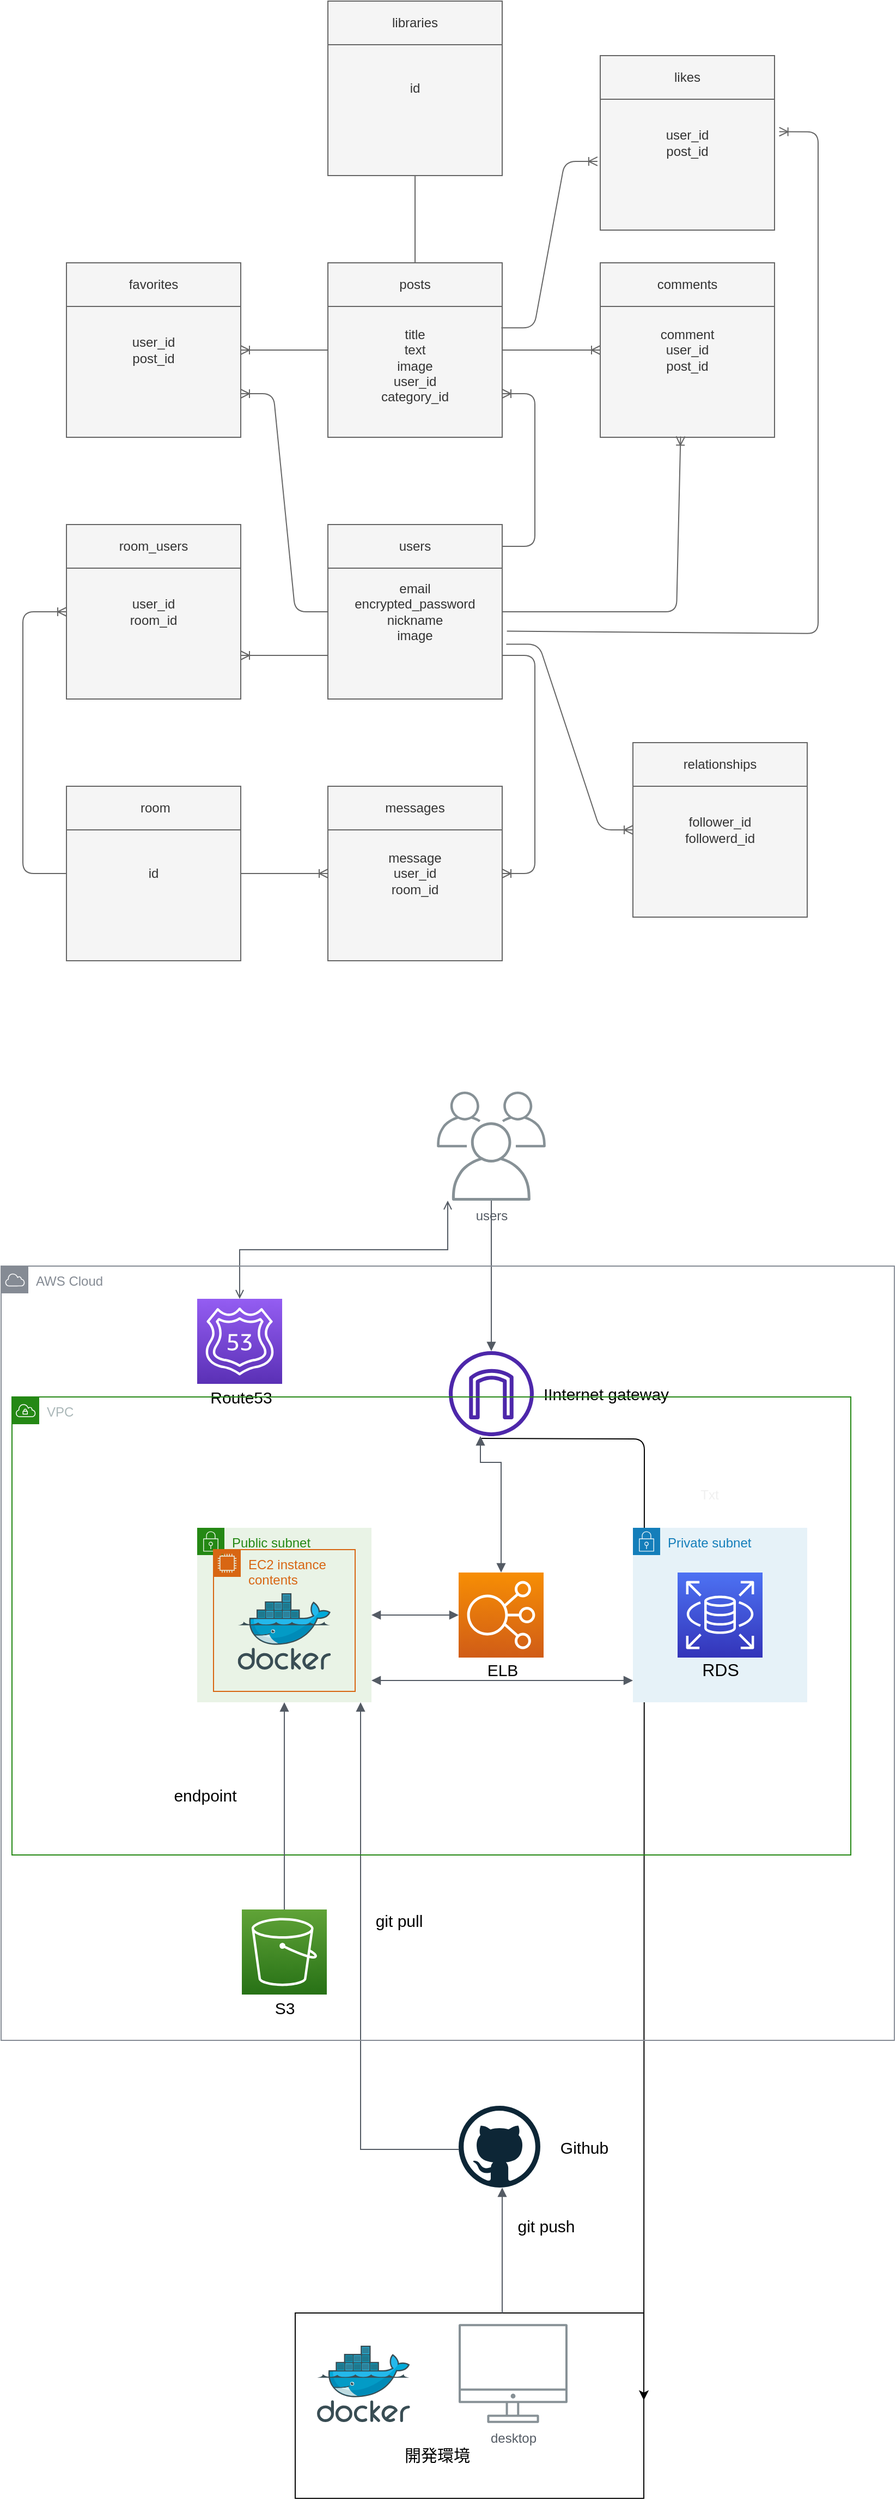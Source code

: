 <mxfile>
    <diagram id="81oZv1W7CahFQyVteMrS" name="ページ1">
        <mxGraphModel dx="1369" dy="1957" grid="1" gridSize="10" guides="1" tooltips="1" connect="1" arrows="1" fold="1" page="1" pageScale="1" pageWidth="827" pageHeight="1169" background="#FFFFFF" math="0" shadow="0">
            <root>
                <mxCell id="0"/>
                <mxCell id="1" parent="0"/>
                <mxCell id="27" value="&lt;span style=&quot;color: rgba(0, 0, 0, 0); font-family: monospace; font-size: 0px; text-align: start;&quot;&gt;%3CmxGraphModel%3E%3Croot%3E%3CmxCell%20id%3D%220%22%2F%3E%3CmxCell%20id%3D%221%22%20parent%3D%220%22%2F%3E%3CmxCell%20id%3D%222%22%20value%3D%22users%26lt%3Bbr%26gt%3B%26lt%3Bbr%26gt%3Bnickname%26lt%3Bbr%26gt%3Bemail%26lt%3Bbr%26gt%3Bencrypted_password%22%20style%3D%22whiteSpace%3Dwrap%3Bhtml%3D1%3Balign%3Dcenter%3B%22%20vertex%3D%221%22%20parent%3D%221%22%3E%3CmxGeometry%20x%3D%22280%22%20y%3D%2240%22%20width%3D%22156%22%20height%3D%22160%22%20as%3D%22geometry%22%2F%3E%3C%2FmxCell%3E%3C%2Froot%3E%3C%2FmxGraphModel%3E&lt;/span&gt;" style="text;html=1;align=center;verticalAlign=middle;resizable=0;points=[];autosize=1;strokeColor=none;fillColor=none;" parent="1" vertex="1">
                    <mxGeometry x="130" y="55" width="20" height="30" as="geometry"/>
                </mxCell>
                <mxCell id="144" value="id" style="whiteSpace=wrap;html=1;aspect=fixed;fillColor=#f5f5f5;fontColor=#333333;strokeColor=#666666;" parent="1" vertex="1">
                    <mxGeometry x="360" y="-1160" width="160" height="160" as="geometry"/>
                </mxCell>
                <mxCell id="145" value="user_id&lt;br&gt;post_id" style="whiteSpace=wrap;html=1;aspect=fixed;fillColor=#f5f5f5;fontColor=#333333;strokeColor=#666666;" parent="1" vertex="1">
                    <mxGeometry x="610" y="-1110" width="160" height="160" as="geometry"/>
                </mxCell>
                <mxCell id="146" value="follower_id&lt;br&gt;followerd_id" style="whiteSpace=wrap;html=1;aspect=fixed;fillColor=#f5f5f5;fontColor=#333333;strokeColor=#666666;" parent="1" vertex="1">
                    <mxGeometry x="640" y="-480" width="160" height="160" as="geometry"/>
                </mxCell>
                <mxCell id="147" value="email&lt;br&gt;encrypted_password&lt;br&gt;nickname&lt;br&gt;image" style="whiteSpace=wrap;html=1;aspect=fixed;fillColor=#f5f5f5;fontColor=#333333;strokeColor=#666666;" parent="1" vertex="1">
                    <mxGeometry x="360" y="-680" width="160" height="160" as="geometry"/>
                </mxCell>
                <mxCell id="148" value="message&lt;br&gt;user_id&lt;br&gt;room_id" style="whiteSpace=wrap;html=1;aspect=fixed;fillColor=#f5f5f5;fontColor=#333333;strokeColor=#666666;" parent="1" vertex="1">
                    <mxGeometry x="360" y="-440" width="160" height="160" as="geometry"/>
                </mxCell>
                <mxCell id="149" value="comment&lt;br&gt;user_id&lt;br&gt;post_id" style="whiteSpace=wrap;html=1;aspect=fixed;fillColor=#f5f5f5;fontColor=#333333;strokeColor=#666666;" parent="1" vertex="1">
                    <mxGeometry x="610" y="-920" width="160" height="160" as="geometry"/>
                </mxCell>
                <mxCell id="150" value="&lt;br&gt;&lt;br&gt;title&lt;br&gt;text&lt;br&gt;image&lt;br&gt;user_id&lt;br&gt;category_id" style="whiteSpace=wrap;html=1;aspect=fixed;fillColor=#f5f5f5;fontColor=#333333;strokeColor=#666666;" parent="1" vertex="1">
                    <mxGeometry x="360" y="-920" width="160" height="160" as="geometry"/>
                </mxCell>
                <mxCell id="151" value="user_id&lt;br&gt;room_id" style="whiteSpace=wrap;html=1;aspect=fixed;fillColor=#f5f5f5;fontColor=#333333;strokeColor=#666666;" parent="1" vertex="1">
                    <mxGeometry x="120" y="-680" width="160" height="160" as="geometry"/>
                </mxCell>
                <mxCell id="152" value="user_id&lt;br&gt;post_id" style="whiteSpace=wrap;html=1;aspect=fixed;fillColor=#f5f5f5;fontColor=#333333;strokeColor=#666666;" parent="1" vertex="1">
                    <mxGeometry x="120" y="-920" width="160" height="160" as="geometry"/>
                </mxCell>
                <mxCell id="153" value="libraries" style="rounded=0;whiteSpace=wrap;html=1;fillColor=#f5f5f5;fontColor=#333333;strokeColor=#666666;" parent="1" vertex="1">
                    <mxGeometry x="360" y="-1160" width="160" height="40" as="geometry"/>
                </mxCell>
                <mxCell id="154" value="posts" style="rounded=0;whiteSpace=wrap;html=1;fillColor=#f5f5f5;fontColor=#333333;strokeColor=#666666;" parent="1" vertex="1">
                    <mxGeometry x="360" y="-920" width="160" height="40" as="geometry"/>
                </mxCell>
                <mxCell id="155" value="users" style="rounded=0;whiteSpace=wrap;html=1;fillColor=#f5f5f5;fontColor=#333333;strokeColor=#666666;" parent="1" vertex="1">
                    <mxGeometry x="360" y="-680" width="160" height="40" as="geometry"/>
                </mxCell>
                <mxCell id="158" value="comments" style="rounded=0;whiteSpace=wrap;html=1;fillColor=#f5f5f5;fontColor=#333333;strokeColor=#666666;" parent="1" vertex="1">
                    <mxGeometry x="610" y="-920" width="160" height="40" as="geometry"/>
                </mxCell>
                <mxCell id="159" value="messages" style="rounded=0;whiteSpace=wrap;html=1;fillColor=#f5f5f5;fontColor=#333333;strokeColor=#666666;" parent="1" vertex="1">
                    <mxGeometry x="360" y="-440" width="160" height="40" as="geometry"/>
                </mxCell>
                <mxCell id="161" value="favorites" style="rounded=0;whiteSpace=wrap;html=1;fillColor=#f5f5f5;fontColor=#333333;strokeColor=#666666;" parent="1" vertex="1">
                    <mxGeometry x="120" y="-920" width="160" height="40" as="geometry"/>
                </mxCell>
                <mxCell id="162" value="relationships" style="rounded=0;whiteSpace=wrap;html=1;fillColor=#f5f5f5;fontColor=#333333;strokeColor=#666666;" parent="1" vertex="1">
                    <mxGeometry x="640" y="-480" width="160" height="40" as="geometry"/>
                </mxCell>
                <mxCell id="163" value="room_users" style="rounded=0;whiteSpace=wrap;html=1;fillColor=#f5f5f5;fontColor=#333333;strokeColor=#666666;" parent="1" vertex="1">
                    <mxGeometry x="120" y="-680" width="160" height="40" as="geometry"/>
                </mxCell>
                <mxCell id="164" value="id" style="whiteSpace=wrap;html=1;aspect=fixed;fillColor=#f5f5f5;fontColor=#333333;strokeColor=#666666;" parent="1" vertex="1">
                    <mxGeometry x="120" y="-440" width="160" height="160" as="geometry"/>
                </mxCell>
                <mxCell id="165" value="&amp;nbsp;room" style="rounded=0;whiteSpace=wrap;html=1;fillColor=#f5f5f5;fontColor=#333333;strokeColor=#666666;" parent="1" vertex="1">
                    <mxGeometry x="120" y="-440" width="160" height="40" as="geometry"/>
                </mxCell>
                <mxCell id="160" value="likes" style="rounded=0;whiteSpace=wrap;html=1;fillColor=#f5f5f5;fontColor=#333333;strokeColor=#666666;" parent="1" vertex="1">
                    <mxGeometry x="610" y="-1110" width="160" height="40" as="geometry"/>
                </mxCell>
                <mxCell id="189" value="" style="endArrow=none;html=1;rounded=0;exitX=0.5;exitY=1;exitDx=0;exitDy=0;fillColor=#f5f5f5;strokeColor=#666666;" parent="1" source="144" target="154" edge="1">
                    <mxGeometry relative="1" as="geometry">
                        <mxPoint x="80" y="-960" as="sourcePoint"/>
                        <mxPoint x="112" y="-930" as="targetPoint"/>
                        <Array as="points"/>
                    </mxGeometry>
                </mxCell>
                <mxCell id="192" value="" style="edgeStyle=entityRelationEdgeStyle;fontSize=12;html=1;endArrow=ERoneToMany;fillColor=#f5f5f5;strokeColor=#666666;" parent="1" edge="1">
                    <mxGeometry width="100" height="100" relative="1" as="geometry">
                        <mxPoint x="520" y="-840" as="sourcePoint"/>
                        <mxPoint x="610" y="-840" as="targetPoint"/>
                    </mxGeometry>
                </mxCell>
                <mxCell id="194" value="" style="edgeStyle=entityRelationEdgeStyle;fontSize=12;html=1;endArrow=ERoneToMany;exitX=0.995;exitY=0.373;exitDx=0;exitDy=0;exitPerimeter=0;entryX=-0.016;entryY=0.606;entryDx=0;entryDy=0;entryPerimeter=0;fillColor=#f5f5f5;strokeColor=#666666;" parent="1" source="150" target="145" edge="1">
                    <mxGeometry width="100" height="100" relative="1" as="geometry">
                        <mxPoint x="521" y="-828" as="sourcePoint"/>
                        <mxPoint x="610" y="-1090" as="targetPoint"/>
                    </mxGeometry>
                </mxCell>
                <mxCell id="197" value="" style="edgeStyle=entityRelationEdgeStyle;fontSize=12;html=1;endArrow=ERoneToMany;fillColor=#f5f5f5;strokeColor=#666666;" parent="1" source="150" target="152" edge="1">
                    <mxGeometry width="100" height="100" relative="1" as="geometry">
                        <mxPoint x="40" y="-851" as="sourcePoint"/>
                        <mxPoint x="140" y="-920" as="targetPoint"/>
                    </mxGeometry>
                </mxCell>
                <mxCell id="205" value="" style="edgeStyle=entityRelationEdgeStyle;fontSize=12;html=1;endArrow=ERoneToMany;entryX=1;entryY=0.75;entryDx=0;entryDy=0;exitX=0;exitY=0.5;exitDx=0;exitDy=0;fillColor=#f5f5f5;strokeColor=#666666;" parent="1" source="147" target="152" edge="1">
                    <mxGeometry width="100" height="100" relative="1" as="geometry">
                        <mxPoint x="280" y="-538.56" as="sourcePoint"/>
                        <mxPoint x="300" y="-670" as="targetPoint"/>
                    </mxGeometry>
                </mxCell>
                <mxCell id="206" value="" style="edgeStyle=entityRelationEdgeStyle;fontSize=12;html=1;endArrow=ERoneToMany;entryX=1;entryY=0.75;entryDx=0;entryDy=0;exitX=0;exitY=0.75;exitDx=0;exitDy=0;fillColor=#f5f5f5;strokeColor=#666666;" parent="1" source="147" target="151" edge="1">
                    <mxGeometry width="100" height="100" relative="1" as="geometry">
                        <mxPoint x="360" y="-560" as="sourcePoint"/>
                        <mxPoint x="460" y="-660" as="targetPoint"/>
                    </mxGeometry>
                </mxCell>
                <mxCell id="209" value="" style="edgeStyle=entityRelationEdgeStyle;fontSize=12;html=1;endArrow=ERoneToMany;exitX=1;exitY=0.5;exitDx=0;exitDy=0;entryX=1;entryY=0.75;entryDx=0;entryDy=0;fillColor=#f5f5f5;strokeColor=#666666;" parent="1" source="155" target="150" edge="1">
                    <mxGeometry width="100" height="100" relative="1" as="geometry">
                        <mxPoint x="390" y="-700" as="sourcePoint"/>
                        <mxPoint x="490" y="-800" as="targetPoint"/>
                    </mxGeometry>
                </mxCell>
                <mxCell id="214" value="" style="edgeStyle=entityRelationEdgeStyle;fontSize=12;html=1;endArrow=ERoneToMany;entryX=0;entryY=0.5;entryDx=0;entryDy=0;fillColor=#f5f5f5;strokeColor=#666666;" parent="1" target="148" edge="1">
                    <mxGeometry width="100" height="100" relative="1" as="geometry">
                        <mxPoint x="280" y="-360" as="sourcePoint"/>
                        <mxPoint x="380" y="-460" as="targetPoint"/>
                    </mxGeometry>
                </mxCell>
                <mxCell id="215" value="" style="edgeStyle=entityRelationEdgeStyle;fontSize=12;html=1;endArrow=ERoneToMany;entryX=1;entryY=0.5;entryDx=0;entryDy=0;exitX=1;exitY=0.75;exitDx=0;exitDy=0;fillColor=#f5f5f5;strokeColor=#666666;" parent="1" source="147" target="148" edge="1">
                    <mxGeometry width="100" height="100" relative="1" as="geometry">
                        <mxPoint x="440" y="-520" as="sourcePoint"/>
                        <mxPoint x="520" y="-520" as="targetPoint"/>
                    </mxGeometry>
                </mxCell>
                <mxCell id="221" value="" style="fontSize=12;html=1;endArrow=ERoneToMany;exitX=0;exitY=0.5;exitDx=0;exitDy=0;entryX=0;entryY=0.5;entryDx=0;entryDy=0;fillColor=#f5f5f5;strokeColor=#666666;" parent="1" source="164" target="151" edge="1">
                    <mxGeometry width="100" height="100" relative="1" as="geometry">
                        <mxPoint x="200" y="-470" as="sourcePoint"/>
                        <mxPoint x="110" y="-566" as="targetPoint"/>
                        <Array as="points">
                            <mxPoint x="80" y="-360"/>
                            <mxPoint x="80" y="-480"/>
                            <mxPoint x="80" y="-600"/>
                        </Array>
                    </mxGeometry>
                </mxCell>
                <mxCell id="223" value="" style="fontSize=12;html=1;endArrow=ERoneToMany;entryX=1.027;entryY=0.436;entryDx=0;entryDy=0;entryPerimeter=0;exitX=1.027;exitY=0.611;exitDx=0;exitDy=0;exitPerimeter=0;fillColor=#f5f5f5;strokeColor=#666666;" parent="1" source="147" target="145" edge="1">
                    <mxGeometry width="100" height="100" relative="1" as="geometry">
                        <mxPoint x="530" y="-580" as="sourcePoint"/>
                        <mxPoint x="840" y="-1040" as="targetPoint"/>
                        <Array as="points">
                            <mxPoint x="810" y="-580"/>
                            <mxPoint x="810" y="-1040"/>
                        </Array>
                    </mxGeometry>
                </mxCell>
                <mxCell id="225" value="" style="fontSize=12;html=1;endArrow=ERoneToMany;rounded=1;entryX=0.461;entryY=0.995;entryDx=0;entryDy=0;entryPerimeter=0;fillColor=#f5f5f5;strokeColor=#666666;" parent="1" target="149" edge="1">
                    <mxGeometry width="100" height="100" relative="1" as="geometry">
                        <mxPoint x="520" y="-600" as="sourcePoint"/>
                        <mxPoint x="620" y="-700" as="targetPoint"/>
                        <Array as="points">
                            <mxPoint x="680" y="-600"/>
                        </Array>
                    </mxGeometry>
                </mxCell>
                <mxCell id="226" value="" style="edgeStyle=entityRelationEdgeStyle;fontSize=12;html=1;endArrow=ERoneToMany;rounded=1;exitX=1.023;exitY=0.686;exitDx=0;exitDy=0;exitPerimeter=0;fillColor=#f5f5f5;strokeColor=#666666;" parent="1" source="147" target="146" edge="1">
                    <mxGeometry width="100" height="100" relative="1" as="geometry">
                        <mxPoint x="490" y="-620" as="sourcePoint"/>
                        <mxPoint x="590" y="-720" as="targetPoint"/>
                    </mxGeometry>
                </mxCell>
                <mxCell id="244" value="users" style="outlineConnect=0;gradientColor=none;fontColor=#545B64;strokeColor=none;fillColor=#879196;dashed=0;verticalLabelPosition=bottom;verticalAlign=top;align=center;html=1;fontSize=12;fontStyle=0;aspect=fixed;shape=mxgraph.aws4.illustration_users;pointerEvents=1;" parent="1" vertex="1">
                    <mxGeometry x="460" y="-160" width="100" height="100" as="geometry"/>
                </mxCell>
                <mxCell id="257" value="" style="points=[[0,0,0],[0.25,0,0],[0.5,0,0],[0.75,0,0],[1,0,0],[0,1,0],[0.25,1,0],[0.5,1,0],[0.75,1,0],[1,1,0],[0,0.25,0],[0,0.5,0],[0,0.75,0],[1,0.25,0],[1,0.5,0],[1,0.75,0]];outlineConnect=0;fontColor=#232F3E;gradientColor=#60A337;gradientDirection=north;fillColor=#277116;strokeColor=#ffffff;dashed=0;verticalLabelPosition=bottom;verticalAlign=top;align=center;html=1;fontSize=12;fontStyle=0;aspect=fixed;shape=mxgraph.aws4.resourceIcon;resIcon=mxgraph.aws4.s3;" parent="1" vertex="1">
                    <mxGeometry x="281" y="590" width="78" height="78" as="geometry"/>
                </mxCell>
                <mxCell id="258" value="" style="aspect=fixed;html=1;points=[];align=center;image;fontSize=12;image=img/lib/mscae/Docker.svg;fontColor=#F0F0F0;" parent="1" vertex="1">
                    <mxGeometry x="350" y="990" width="85.37" height="70" as="geometry"/>
                </mxCell>
                <mxCell id="259" value="" style="dashed=0;outlineConnect=0;html=1;align=center;labelPosition=center;verticalLabelPosition=bottom;verticalAlign=top;shape=mxgraph.weblogos.github;fontColor=#F0F0F0;" parent="1" vertex="1">
                    <mxGeometry x="480" y="770" width="75" height="75" as="geometry"/>
                </mxCell>
                <mxCell id="263" value="desktop" style="outlineConnect=0;gradientColor=none;fontColor=#545B64;strokeColor=none;fillColor=#879196;dashed=0;verticalLabelPosition=bottom;verticalAlign=top;align=center;html=1;fontSize=12;fontStyle=0;aspect=fixed;shape=mxgraph.aws4.illustration_desktop;pointerEvents=1;" parent="1" vertex="1">
                    <mxGeometry x="480" y="970" width="100" height="91" as="geometry"/>
                </mxCell>
                <mxCell id="264" value="" style="rounded=0;whiteSpace=wrap;html=1;fontColor=#F0F0F0;fillColor=none;strokeColor=#080808;" parent="1" vertex="1">
                    <mxGeometry x="330" y="960" width="320" height="170" as="geometry"/>
                </mxCell>
                <mxCell id="275" value="Txt" style="text;html=1;align=center;verticalAlign=middle;resizable=0;points=[];autosize=1;strokeColor=none;fillColor=none;fontColor=#F0F0F0;" parent="1" vertex="1">
                    <mxGeometry x="690" y="195" width="40" height="30" as="geometry"/>
                </mxCell>
                <mxCell id="254" value="" style="points=[[0,0,0],[0.25,0,0],[0.5,0,0],[0.75,0,0],[1,0,0],[0,1,0],[0.25,1,0],[0.5,1,0],[0.75,1,0],[1,1,0],[0,0.25,0],[0,0.5,0],[0,0.75,0],[1,0.25,0],[1,0.5,0],[1,0.75,0]];outlineConnect=0;fontColor=#232F3E;gradientColor=#945DF2;gradientDirection=north;fillColor=#5A30B5;strokeColor=#ffffff;dashed=0;verticalLabelPosition=bottom;verticalAlign=top;align=center;html=1;fontSize=12;fontStyle=0;aspect=fixed;shape=mxgraph.aws4.resourceIcon;resIcon=mxgraph.aws4.route_53;" parent="1" vertex="1">
                    <mxGeometry x="240" y="30" width="78" height="78" as="geometry"/>
                </mxCell>
                <mxCell id="285" style="edgeStyle=orthogonalEdgeStyle;html=1;fontColor=#F0F0F0;" parent="1" edge="1">
                    <mxGeometry relative="1" as="geometry">
                        <mxPoint x="501" y="157.999" as="sourcePoint"/>
                        <mxPoint x="650" y="1040" as="targetPoint"/>
                    </mxGeometry>
                </mxCell>
                <mxCell id="288" value="" style="edgeStyle=orthogonalEdgeStyle;html=1;endArrow=open;elbow=vertical;startArrow=open;startFill=0;endFill=0;strokeColor=#545B64;rounded=0;fontColor=#F0F0F0;exitX=0.5;exitY=0;exitDx=0;exitDy=0;exitPerimeter=0;" parent="1" source="254" edge="1">
                    <mxGeometry width="100" relative="1" as="geometry">
                        <mxPoint x="360" y="-100" as="sourcePoint"/>
                        <mxPoint x="470" y="-60" as="targetPoint"/>
                        <Array as="points">
                            <mxPoint x="279" y="-15"/>
                            <mxPoint x="470" y="-15"/>
                        </Array>
                    </mxGeometry>
                </mxCell>
                <mxCell id="293" value="" style="points=[[0,0,0],[0.25,0,0],[0.5,0,0],[0.75,0,0],[1,0,0],[0,1,0],[0.25,1,0],[0.5,1,0],[0.75,1,0],[1,1,0],[0,0.25,0],[0,0.5,0],[0,0.75,0],[1,0.25,0],[1,0.5,0],[1,0.75,0]];outlineConnect=0;fontColor=#232F3E;gradientColor=#F78E04;gradientDirection=north;fillColor=#D05C17;strokeColor=#ffffff;dashed=0;verticalLabelPosition=bottom;verticalAlign=top;align=center;html=1;fontSize=12;fontStyle=0;aspect=fixed;shape=mxgraph.aws4.resourceIcon;resIcon=mxgraph.aws4.elastic_load_balancing;" parent="1" vertex="1">
                    <mxGeometry x="480" y="281" width="78" height="78" as="geometry"/>
                </mxCell>
                <mxCell id="294" value="Private subnet" style="points=[[0,0],[0.25,0],[0.5,0],[0.75,0],[1,0],[1,0.25],[1,0.5],[1,0.75],[1,1],[0.75,1],[0.5,1],[0.25,1],[0,1],[0,0.75],[0,0.5],[0,0.25]];outlineConnect=0;gradientColor=none;html=1;whiteSpace=wrap;fontSize=12;fontStyle=0;container=1;pointerEvents=0;collapsible=0;recursiveResize=0;shape=mxgraph.aws4.group;grIcon=mxgraph.aws4.group_security_group;grStroke=0;strokeColor=#147EBA;fillColor=#E6F2F8;verticalAlign=top;align=left;spacingLeft=30;fontColor=#147EBA;dashed=0;" parent="1" vertex="1">
                    <mxGeometry x="640" y="240" width="160" height="160" as="geometry"/>
                </mxCell>
                <mxCell id="299" value="" style="points=[[0,0,0],[0.25,0,0],[0.5,0,0],[0.75,0,0],[1,0,0],[0,1,0],[0.25,1,0],[0.5,1,0],[0.75,1,0],[1,1,0],[0,0.25,0],[0,0.5,0],[0,0.75,0],[1,0.25,0],[1,0.5,0],[1,0.75,0]];outlineConnect=0;fontColor=#232F3E;gradientColor=#4D72F3;gradientDirection=north;fillColor=#3334B9;strokeColor=#ffffff;dashed=0;verticalLabelPosition=bottom;verticalAlign=top;align=center;html=1;fontSize=12;fontStyle=0;aspect=fixed;shape=mxgraph.aws4.resourceIcon;resIcon=mxgraph.aws4.rds;" parent="294" vertex="1">
                    <mxGeometry x="41" y="41" width="78" height="78" as="geometry"/>
                </mxCell>
                <mxCell id="295" value="Public subnet" style="points=[[0,0],[0.25,0],[0.5,0],[0.75,0],[1,0],[1,0.25],[1,0.5],[1,0.75],[1,1],[0.75,1],[0.5,1],[0.25,1],[0,1],[0,0.75],[0,0.5],[0,0.25]];outlineConnect=0;gradientColor=none;html=1;whiteSpace=wrap;fontSize=12;fontStyle=0;container=1;pointerEvents=0;collapsible=0;recursiveResize=0;shape=mxgraph.aws4.group;grIcon=mxgraph.aws4.group_security_group;grStroke=0;strokeColor=#248814;fillColor=#E9F3E6;verticalAlign=top;align=left;spacingLeft=30;fontColor=#248814;dashed=0;" parent="1" vertex="1">
                    <mxGeometry x="240" y="240" width="160" height="160" as="geometry"/>
                </mxCell>
                <mxCell id="323" value="EC2 instance contents" style="points=[[0,0],[0.25,0],[0.5,0],[0.75,0],[1,0],[1,0.25],[1,0.5],[1,0.75],[1,1],[0.75,1],[0.5,1],[0.25,1],[0,1],[0,0.75],[0,0.5],[0,0.25]];outlineConnect=0;gradientColor=none;html=1;whiteSpace=wrap;fontSize=12;fontStyle=0;container=1;pointerEvents=0;collapsible=0;recursiveResize=0;shape=mxgraph.aws4.group;grIcon=mxgraph.aws4.group_ec2_instance_contents;strokeColor=#D86613;fillColor=none;verticalAlign=top;align=left;spacingLeft=30;fontColor=#D86613;dashed=0;" vertex="1" parent="295">
                    <mxGeometry x="15" y="20" width="130" height="130" as="geometry"/>
                </mxCell>
                <mxCell id="324" value="" style="aspect=fixed;html=1;points=[];align=center;image;fontSize=12;image=img/lib/mscae/Docker.svg;fontColor=#F0F0F0;" vertex="1" parent="323">
                    <mxGeometry x="22.31" y="40" width="85.37" height="70" as="geometry"/>
                </mxCell>
                <mxCell id="296" value="" style="outlineConnect=0;fontColor=#232F3E;gradientColor=none;fillColor=#4D27AA;strokeColor=none;dashed=0;verticalLabelPosition=bottom;verticalAlign=top;align=center;html=1;fontSize=12;fontStyle=0;aspect=fixed;pointerEvents=1;shape=mxgraph.aws4.internet_gateway;" parent="1" vertex="1">
                    <mxGeometry x="471" y="78" width="78" height="78" as="geometry"/>
                </mxCell>
                <mxCell id="300" value="" style="edgeStyle=orthogonalEdgeStyle;html=1;endArrow=block;elbow=vertical;startArrow=none;endFill=1;strokeColor=#545B64;rounded=0;fontColor=#F0F0F0;" parent="1" source="244" target="296" edge="1">
                    <mxGeometry width="100" relative="1" as="geometry">
                        <mxPoint x="510" y="-30" as="sourcePoint"/>
                        <mxPoint x="610" y="-30" as="targetPoint"/>
                    </mxGeometry>
                </mxCell>
                <mxCell id="301" value="" style="edgeStyle=orthogonalEdgeStyle;html=1;endArrow=block;elbow=vertical;startArrow=block;startFill=1;endFill=1;strokeColor=#545B64;rounded=0;fontColor=#F0F0F0;entryX=0.5;entryY=0;entryDx=0;entryDy=0;entryPerimeter=0;" parent="1" target="293" edge="1">
                    <mxGeometry width="100" relative="1" as="geometry">
                        <mxPoint x="500" y="156" as="sourcePoint"/>
                        <mxPoint x="600" y="156" as="targetPoint"/>
                        <Array as="points">
                            <mxPoint x="500" y="180"/>
                            <mxPoint x="519" y="180"/>
                        </Array>
                    </mxGeometry>
                </mxCell>
                <mxCell id="302" value="" style="edgeStyle=orthogonalEdgeStyle;html=1;endArrow=block;elbow=vertical;startArrow=block;startFill=1;endFill=1;strokeColor=#545B64;rounded=0;fontColor=#F0F0F0;entryX=0;entryY=0.5;entryDx=0;entryDy=0;entryPerimeter=0;" parent="1" source="295" target="293" edge="1">
                    <mxGeometry width="100" relative="1" as="geometry">
                        <mxPoint x="410" y="320" as="sourcePoint"/>
                        <mxPoint x="471" y="319.5" as="targetPoint"/>
                    </mxGeometry>
                </mxCell>
                <mxCell id="304" value="" style="edgeStyle=orthogonalEdgeStyle;html=1;endArrow=block;elbow=vertical;startArrow=block;startFill=1;endFill=1;strokeColor=#545B64;rounded=0;fontColor=#F0F0F0;" parent="1" source="295" edge="1">
                    <mxGeometry width="100" relative="1" as="geometry">
                        <mxPoint x="520" y="370" as="sourcePoint"/>
                        <mxPoint x="640" y="380" as="targetPoint"/>
                        <Array as="points">
                            <mxPoint x="640" y="380"/>
                        </Array>
                    </mxGeometry>
                </mxCell>
                <mxCell id="307" value="" style="edgeStyle=orthogonalEdgeStyle;html=1;endArrow=block;elbow=vertical;startArrow=none;endFill=1;strokeColor=#545B64;rounded=0;fontColor=#F0F0F0;" parent="1" target="295" edge="1">
                    <mxGeometry width="100" relative="1" as="geometry">
                        <mxPoint x="480" y="810" as="sourcePoint"/>
                        <mxPoint x="580" y="810" as="targetPoint"/>
                        <Array as="points">
                            <mxPoint x="390" y="810"/>
                        </Array>
                    </mxGeometry>
                </mxCell>
                <mxCell id="308" value="" style="edgeStyle=orthogonalEdgeStyle;html=1;endArrow=block;elbow=vertical;startArrow=none;endFill=1;strokeColor=#545B64;rounded=0;fontColor=#F0F0F0;" parent="1" edge="1">
                    <mxGeometry width="100" relative="1" as="geometry">
                        <mxPoint x="520" y="960" as="sourcePoint"/>
                        <mxPoint x="520" y="845" as="targetPoint"/>
                        <Array as="points">
                            <mxPoint x="520" y="957"/>
                        </Array>
                    </mxGeometry>
                </mxCell>
                <mxCell id="309" value="RDS" style="text;html=1;align=center;verticalAlign=middle;resizable=0;points=[];autosize=1;strokeColor=none;fillColor=none;fontColor=#000000;fontSize=16;" parent="1" vertex="1">
                    <mxGeometry x="690" y="355" width="60" height="30" as="geometry"/>
                </mxCell>
                <mxCell id="310" value="ELB" style="text;html=1;align=center;verticalAlign=middle;resizable=0;points=[];autosize=1;strokeColor=none;fillColor=none;fontColor=#000000;fontSize=15;" parent="1" vertex="1">
                    <mxGeometry x="495" y="355" width="50" height="30" as="geometry"/>
                </mxCell>
                <mxCell id="312" value="S3" style="text;html=1;align=center;verticalAlign=middle;resizable=0;points=[];autosize=1;strokeColor=none;fillColor=none;fontColor=#000000;fontSize=15;" parent="1" vertex="1">
                    <mxGeometry x="300" y="665" width="40" height="30" as="geometry"/>
                </mxCell>
                <mxCell id="313" value="endpoint" style="text;html=1;align=center;verticalAlign=middle;resizable=0;points=[];autosize=1;strokeColor=none;fillColor=none;fontColor=#000000;fontSize=15;" parent="1" vertex="1">
                    <mxGeometry x="207" y="470" width="80" height="30" as="geometry"/>
                </mxCell>
                <mxCell id="315" value="Route53" style="text;html=1;align=center;verticalAlign=middle;resizable=0;points=[];autosize=1;strokeColor=none;fillColor=none;fontColor=#000000;fontSize=15;" parent="1" vertex="1">
                    <mxGeometry x="240" y="105" width="80" height="30" as="geometry"/>
                </mxCell>
                <mxCell id="316" value="IInternet gateway" style="text;html=1;align=center;verticalAlign=middle;resizable=0;points=[];autosize=1;strokeColor=none;fillColor=none;fontSize=15;fontColor=#000000;" parent="1" vertex="1">
                    <mxGeometry x="545" y="102" width="140" height="30" as="geometry"/>
                </mxCell>
                <mxCell id="317" value="Github" style="text;html=1;align=center;verticalAlign=middle;resizable=0;points=[];autosize=1;strokeColor=none;fillColor=none;fontSize=15;fontColor=#000000;" parent="1" vertex="1">
                    <mxGeometry x="560" y="792.5" width="70" height="30" as="geometry"/>
                </mxCell>
                <mxCell id="318" value="開発環境" style="text;html=1;align=center;verticalAlign=middle;resizable=0;points=[];autosize=1;strokeColor=none;fillColor=none;fontSize=15;fontColor=#000000;" parent="1" vertex="1">
                    <mxGeometry x="420" y="1075" width="80" height="30" as="geometry"/>
                </mxCell>
                <mxCell id="319" value="git push" style="text;html=1;align=center;verticalAlign=middle;resizable=0;points=[];autosize=1;strokeColor=none;fillColor=none;fontSize=15;fontColor=#000000;" parent="1" vertex="1">
                    <mxGeometry x="520" y="865" width="80" height="30" as="geometry"/>
                </mxCell>
                <mxCell id="320" value="git pull" style="text;html=1;align=center;verticalAlign=middle;resizable=0;points=[];autosize=1;strokeColor=none;fillColor=none;fontSize=15;fontColor=#000000;" parent="1" vertex="1">
                    <mxGeometry x="390" y="585" width="70" height="30" as="geometry"/>
                </mxCell>
                <mxCell id="321" value="VPC" style="points=[[0,0],[0.25,0],[0.5,0],[0.75,0],[1,0],[1,0.25],[1,0.5],[1,0.75],[1,1],[0.75,1],[0.5,1],[0.25,1],[0,1],[0,0.75],[0,0.5],[0,0.25]];outlineConnect=0;gradientColor=none;html=1;whiteSpace=wrap;fontSize=12;fontStyle=0;container=1;pointerEvents=0;collapsible=0;recursiveResize=0;shape=mxgraph.aws4.group;grIcon=mxgraph.aws4.group_vpc;strokeColor=#248814;fillColor=none;verticalAlign=top;align=left;spacingLeft=30;fontColor=#AAB7B8;dashed=0;" parent="1" vertex="1">
                    <mxGeometry x="70" y="120" width="770" height="420" as="geometry"/>
                </mxCell>
                <mxCell id="325" value="" style="edgeStyle=orthogonalEdgeStyle;html=1;endArrow=block;elbow=vertical;startArrow=none;endFill=1;strokeColor=#545B64;rounded=0;entryX=0.5;entryY=1;entryDx=0;entryDy=0;" edge="1" parent="1" source="257" target="295">
                    <mxGeometry width="100" relative="1" as="geometry">
                        <mxPoint x="650" y="410" as="sourcePoint"/>
                        <mxPoint x="320" y="560" as="targetPoint"/>
                        <Array as="points"/>
                    </mxGeometry>
                </mxCell>
                <mxCell id="322" value="AWS Cloud" style="outlineConnect=0;gradientColor=none;html=1;whiteSpace=wrap;fontSize=12;fontStyle=0;shape=mxgraph.aws4.group;grIcon=mxgraph.aws4.group_aws_cloud;strokeColor=#858B94;fillColor=none;verticalAlign=top;align=left;spacingLeft=30;fontColor=#858B94;dashed=0;" parent="1" vertex="1">
                    <mxGeometry x="60" width="820" height="710" as="geometry"/>
                </mxCell>
            </root>
        </mxGraphModel>
    </diagram>
</mxfile>